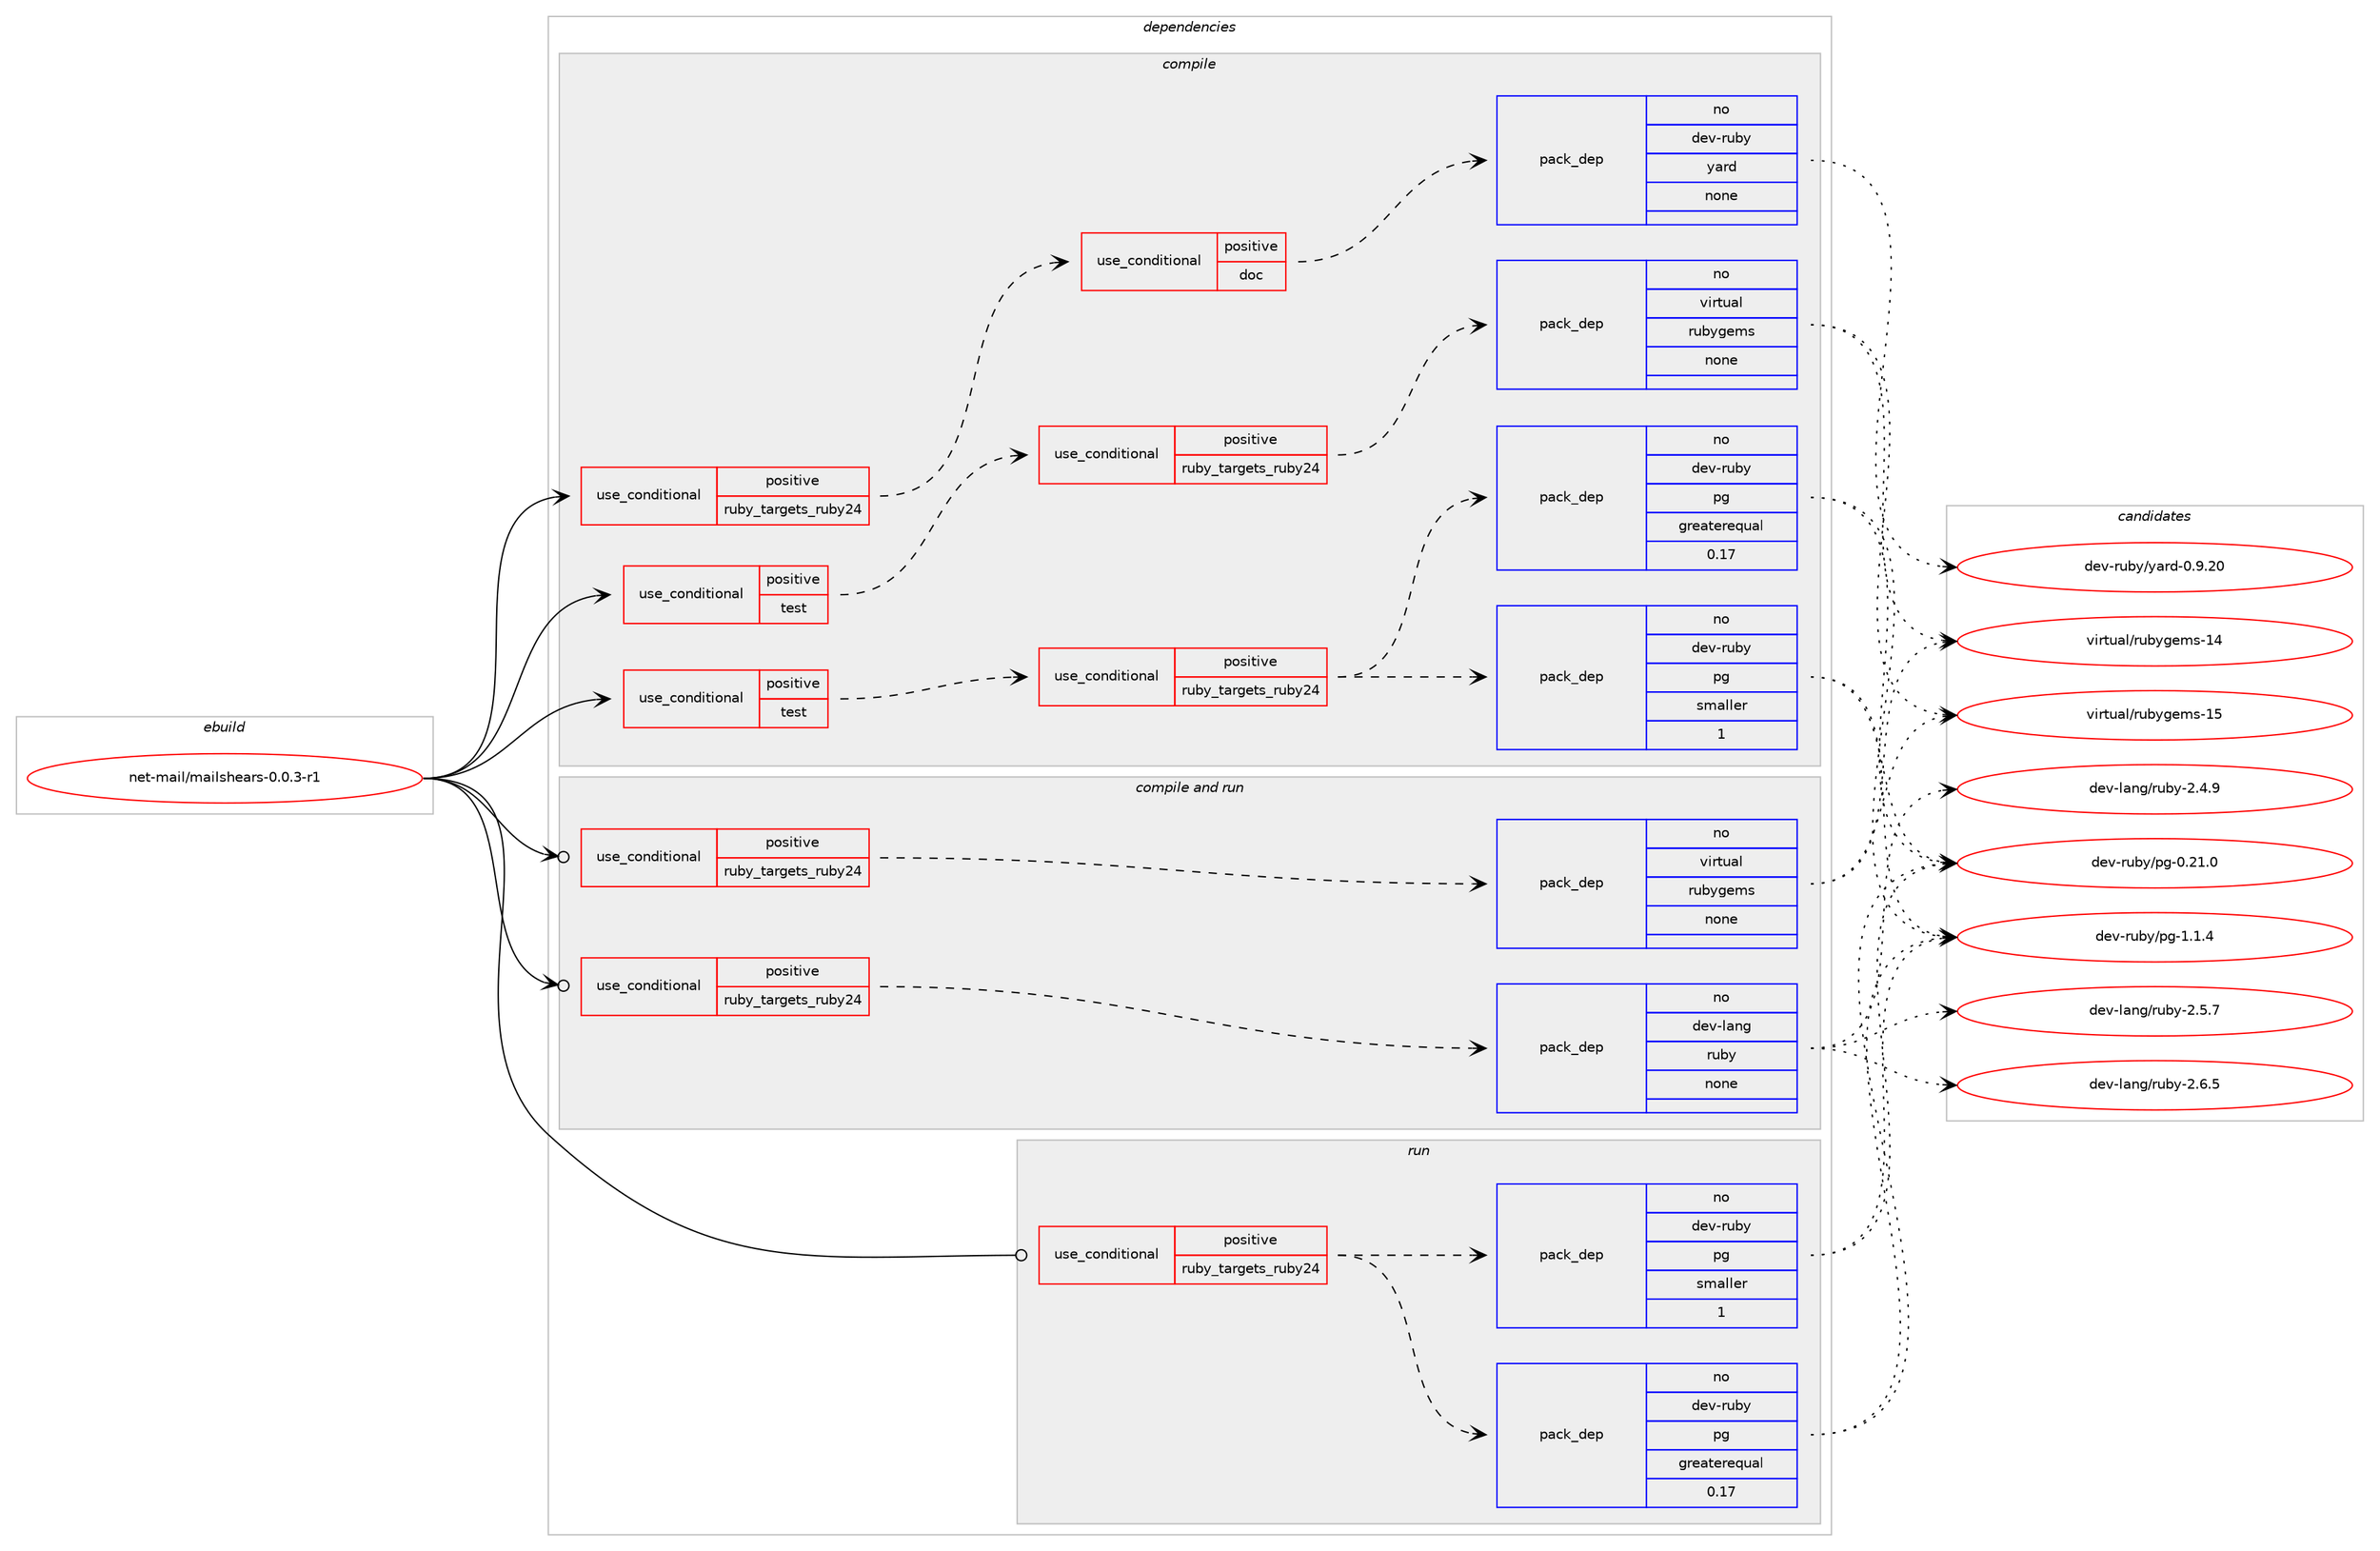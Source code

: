 digraph prolog {

# *************
# Graph options
# *************

newrank=true;
concentrate=true;
compound=true;
graph [rankdir=LR,fontname=Helvetica,fontsize=10,ranksep=1.5];#, ranksep=2.5, nodesep=0.2];
edge  [arrowhead=vee];
node  [fontname=Helvetica,fontsize=10];

# **********
# The ebuild
# **********

subgraph cluster_leftcol {
color=gray;
rank=same;
label=<<i>ebuild</i>>;
id [label="net-mail/mailshears-0.0.3-r1", color=red, width=4, href="../net-mail/mailshears-0.0.3-r1.svg"];
}

# ****************
# The dependencies
# ****************

subgraph cluster_midcol {
color=gray;
label=<<i>dependencies</i>>;
subgraph cluster_compile {
fillcolor="#eeeeee";
style=filled;
label=<<i>compile</i>>;
subgraph cond202426 {
dependency830137 [label=<<TABLE BORDER="0" CELLBORDER="1" CELLSPACING="0" CELLPADDING="4"><TR><TD ROWSPAN="3" CELLPADDING="10">use_conditional</TD></TR><TR><TD>positive</TD></TR><TR><TD>ruby_targets_ruby24</TD></TR></TABLE>>, shape=none, color=red];
subgraph cond202427 {
dependency830138 [label=<<TABLE BORDER="0" CELLBORDER="1" CELLSPACING="0" CELLPADDING="4"><TR><TD ROWSPAN="3" CELLPADDING="10">use_conditional</TD></TR><TR><TD>positive</TD></TR><TR><TD>doc</TD></TR></TABLE>>, shape=none, color=red];
subgraph pack613148 {
dependency830139 [label=<<TABLE BORDER="0" CELLBORDER="1" CELLSPACING="0" CELLPADDING="4" WIDTH="220"><TR><TD ROWSPAN="6" CELLPADDING="30">pack_dep</TD></TR><TR><TD WIDTH="110">no</TD></TR><TR><TD>dev-ruby</TD></TR><TR><TD>yard</TD></TR><TR><TD>none</TD></TR><TR><TD></TD></TR></TABLE>>, shape=none, color=blue];
}
dependency830138:e -> dependency830139:w [weight=20,style="dashed",arrowhead="vee"];
}
dependency830137:e -> dependency830138:w [weight=20,style="dashed",arrowhead="vee"];
}
id:e -> dependency830137:w [weight=20,style="solid",arrowhead="vee"];
subgraph cond202428 {
dependency830140 [label=<<TABLE BORDER="0" CELLBORDER="1" CELLSPACING="0" CELLPADDING="4"><TR><TD ROWSPAN="3" CELLPADDING="10">use_conditional</TD></TR><TR><TD>positive</TD></TR><TR><TD>test</TD></TR></TABLE>>, shape=none, color=red];
subgraph cond202429 {
dependency830141 [label=<<TABLE BORDER="0" CELLBORDER="1" CELLSPACING="0" CELLPADDING="4"><TR><TD ROWSPAN="3" CELLPADDING="10">use_conditional</TD></TR><TR><TD>positive</TD></TR><TR><TD>ruby_targets_ruby24</TD></TR></TABLE>>, shape=none, color=red];
subgraph pack613149 {
dependency830142 [label=<<TABLE BORDER="0" CELLBORDER="1" CELLSPACING="0" CELLPADDING="4" WIDTH="220"><TR><TD ROWSPAN="6" CELLPADDING="30">pack_dep</TD></TR><TR><TD WIDTH="110">no</TD></TR><TR><TD>dev-ruby</TD></TR><TR><TD>pg</TD></TR><TR><TD>greaterequal</TD></TR><TR><TD>0.17</TD></TR></TABLE>>, shape=none, color=blue];
}
dependency830141:e -> dependency830142:w [weight=20,style="dashed",arrowhead="vee"];
subgraph pack613150 {
dependency830143 [label=<<TABLE BORDER="0" CELLBORDER="1" CELLSPACING="0" CELLPADDING="4" WIDTH="220"><TR><TD ROWSPAN="6" CELLPADDING="30">pack_dep</TD></TR><TR><TD WIDTH="110">no</TD></TR><TR><TD>dev-ruby</TD></TR><TR><TD>pg</TD></TR><TR><TD>smaller</TD></TR><TR><TD>1</TD></TR></TABLE>>, shape=none, color=blue];
}
dependency830141:e -> dependency830143:w [weight=20,style="dashed",arrowhead="vee"];
}
dependency830140:e -> dependency830141:w [weight=20,style="dashed",arrowhead="vee"];
}
id:e -> dependency830140:w [weight=20,style="solid",arrowhead="vee"];
subgraph cond202430 {
dependency830144 [label=<<TABLE BORDER="0" CELLBORDER="1" CELLSPACING="0" CELLPADDING="4"><TR><TD ROWSPAN="3" CELLPADDING="10">use_conditional</TD></TR><TR><TD>positive</TD></TR><TR><TD>test</TD></TR></TABLE>>, shape=none, color=red];
subgraph cond202431 {
dependency830145 [label=<<TABLE BORDER="0" CELLBORDER="1" CELLSPACING="0" CELLPADDING="4"><TR><TD ROWSPAN="3" CELLPADDING="10">use_conditional</TD></TR><TR><TD>positive</TD></TR><TR><TD>ruby_targets_ruby24</TD></TR></TABLE>>, shape=none, color=red];
subgraph pack613151 {
dependency830146 [label=<<TABLE BORDER="0" CELLBORDER="1" CELLSPACING="0" CELLPADDING="4" WIDTH="220"><TR><TD ROWSPAN="6" CELLPADDING="30">pack_dep</TD></TR><TR><TD WIDTH="110">no</TD></TR><TR><TD>virtual</TD></TR><TR><TD>rubygems</TD></TR><TR><TD>none</TD></TR><TR><TD></TD></TR></TABLE>>, shape=none, color=blue];
}
dependency830145:e -> dependency830146:w [weight=20,style="dashed",arrowhead="vee"];
}
dependency830144:e -> dependency830145:w [weight=20,style="dashed",arrowhead="vee"];
}
id:e -> dependency830144:w [weight=20,style="solid",arrowhead="vee"];
}
subgraph cluster_compileandrun {
fillcolor="#eeeeee";
style=filled;
label=<<i>compile and run</i>>;
subgraph cond202432 {
dependency830147 [label=<<TABLE BORDER="0" CELLBORDER="1" CELLSPACING="0" CELLPADDING="4"><TR><TD ROWSPAN="3" CELLPADDING="10">use_conditional</TD></TR><TR><TD>positive</TD></TR><TR><TD>ruby_targets_ruby24</TD></TR></TABLE>>, shape=none, color=red];
subgraph pack613152 {
dependency830148 [label=<<TABLE BORDER="0" CELLBORDER="1" CELLSPACING="0" CELLPADDING="4" WIDTH="220"><TR><TD ROWSPAN="6" CELLPADDING="30">pack_dep</TD></TR><TR><TD WIDTH="110">no</TD></TR><TR><TD>dev-lang</TD></TR><TR><TD>ruby</TD></TR><TR><TD>none</TD></TR><TR><TD></TD></TR></TABLE>>, shape=none, color=blue];
}
dependency830147:e -> dependency830148:w [weight=20,style="dashed",arrowhead="vee"];
}
id:e -> dependency830147:w [weight=20,style="solid",arrowhead="odotvee"];
subgraph cond202433 {
dependency830149 [label=<<TABLE BORDER="0" CELLBORDER="1" CELLSPACING="0" CELLPADDING="4"><TR><TD ROWSPAN="3" CELLPADDING="10">use_conditional</TD></TR><TR><TD>positive</TD></TR><TR><TD>ruby_targets_ruby24</TD></TR></TABLE>>, shape=none, color=red];
subgraph pack613153 {
dependency830150 [label=<<TABLE BORDER="0" CELLBORDER="1" CELLSPACING="0" CELLPADDING="4" WIDTH="220"><TR><TD ROWSPAN="6" CELLPADDING="30">pack_dep</TD></TR><TR><TD WIDTH="110">no</TD></TR><TR><TD>virtual</TD></TR><TR><TD>rubygems</TD></TR><TR><TD>none</TD></TR><TR><TD></TD></TR></TABLE>>, shape=none, color=blue];
}
dependency830149:e -> dependency830150:w [weight=20,style="dashed",arrowhead="vee"];
}
id:e -> dependency830149:w [weight=20,style="solid",arrowhead="odotvee"];
}
subgraph cluster_run {
fillcolor="#eeeeee";
style=filled;
label=<<i>run</i>>;
subgraph cond202434 {
dependency830151 [label=<<TABLE BORDER="0" CELLBORDER="1" CELLSPACING="0" CELLPADDING="4"><TR><TD ROWSPAN="3" CELLPADDING="10">use_conditional</TD></TR><TR><TD>positive</TD></TR><TR><TD>ruby_targets_ruby24</TD></TR></TABLE>>, shape=none, color=red];
subgraph pack613154 {
dependency830152 [label=<<TABLE BORDER="0" CELLBORDER="1" CELLSPACING="0" CELLPADDING="4" WIDTH="220"><TR><TD ROWSPAN="6" CELLPADDING="30">pack_dep</TD></TR><TR><TD WIDTH="110">no</TD></TR><TR><TD>dev-ruby</TD></TR><TR><TD>pg</TD></TR><TR><TD>greaterequal</TD></TR><TR><TD>0.17</TD></TR></TABLE>>, shape=none, color=blue];
}
dependency830151:e -> dependency830152:w [weight=20,style="dashed",arrowhead="vee"];
subgraph pack613155 {
dependency830153 [label=<<TABLE BORDER="0" CELLBORDER="1" CELLSPACING="0" CELLPADDING="4" WIDTH="220"><TR><TD ROWSPAN="6" CELLPADDING="30">pack_dep</TD></TR><TR><TD WIDTH="110">no</TD></TR><TR><TD>dev-ruby</TD></TR><TR><TD>pg</TD></TR><TR><TD>smaller</TD></TR><TR><TD>1</TD></TR></TABLE>>, shape=none, color=blue];
}
dependency830151:e -> dependency830153:w [weight=20,style="dashed",arrowhead="vee"];
}
id:e -> dependency830151:w [weight=20,style="solid",arrowhead="odot"];
}
}

# **************
# The candidates
# **************

subgraph cluster_choices {
rank=same;
color=gray;
label=<<i>candidates</i>>;

subgraph choice613148 {
color=black;
nodesep=1;
choice1001011184511411798121471219711410045484657465048 [label="dev-ruby/yard-0.9.20", color=red, width=4,href="../dev-ruby/yard-0.9.20.svg"];
dependency830139:e -> choice1001011184511411798121471219711410045484657465048:w [style=dotted,weight="100"];
}
subgraph choice613149 {
color=black;
nodesep=1;
choice10010111845114117981214711210345484650494648 [label="dev-ruby/pg-0.21.0", color=red, width=4,href="../dev-ruby/pg-0.21.0.svg"];
choice100101118451141179812147112103454946494652 [label="dev-ruby/pg-1.1.4", color=red, width=4,href="../dev-ruby/pg-1.1.4.svg"];
dependency830142:e -> choice10010111845114117981214711210345484650494648:w [style=dotted,weight="100"];
dependency830142:e -> choice100101118451141179812147112103454946494652:w [style=dotted,weight="100"];
}
subgraph choice613150 {
color=black;
nodesep=1;
choice10010111845114117981214711210345484650494648 [label="dev-ruby/pg-0.21.0", color=red, width=4,href="../dev-ruby/pg-0.21.0.svg"];
choice100101118451141179812147112103454946494652 [label="dev-ruby/pg-1.1.4", color=red, width=4,href="../dev-ruby/pg-1.1.4.svg"];
dependency830143:e -> choice10010111845114117981214711210345484650494648:w [style=dotted,weight="100"];
dependency830143:e -> choice100101118451141179812147112103454946494652:w [style=dotted,weight="100"];
}
subgraph choice613151 {
color=black;
nodesep=1;
choice118105114116117971084711411798121103101109115454952 [label="virtual/rubygems-14", color=red, width=4,href="../virtual/rubygems-14.svg"];
choice118105114116117971084711411798121103101109115454953 [label="virtual/rubygems-15", color=red, width=4,href="../virtual/rubygems-15.svg"];
dependency830146:e -> choice118105114116117971084711411798121103101109115454952:w [style=dotted,weight="100"];
dependency830146:e -> choice118105114116117971084711411798121103101109115454953:w [style=dotted,weight="100"];
}
subgraph choice613152 {
color=black;
nodesep=1;
choice10010111845108971101034711411798121455046524657 [label="dev-lang/ruby-2.4.9", color=red, width=4,href="../dev-lang/ruby-2.4.9.svg"];
choice10010111845108971101034711411798121455046534655 [label="dev-lang/ruby-2.5.7", color=red, width=4,href="../dev-lang/ruby-2.5.7.svg"];
choice10010111845108971101034711411798121455046544653 [label="dev-lang/ruby-2.6.5", color=red, width=4,href="../dev-lang/ruby-2.6.5.svg"];
dependency830148:e -> choice10010111845108971101034711411798121455046524657:w [style=dotted,weight="100"];
dependency830148:e -> choice10010111845108971101034711411798121455046534655:w [style=dotted,weight="100"];
dependency830148:e -> choice10010111845108971101034711411798121455046544653:w [style=dotted,weight="100"];
}
subgraph choice613153 {
color=black;
nodesep=1;
choice118105114116117971084711411798121103101109115454952 [label="virtual/rubygems-14", color=red, width=4,href="../virtual/rubygems-14.svg"];
choice118105114116117971084711411798121103101109115454953 [label="virtual/rubygems-15", color=red, width=4,href="../virtual/rubygems-15.svg"];
dependency830150:e -> choice118105114116117971084711411798121103101109115454952:w [style=dotted,weight="100"];
dependency830150:e -> choice118105114116117971084711411798121103101109115454953:w [style=dotted,weight="100"];
}
subgraph choice613154 {
color=black;
nodesep=1;
choice10010111845114117981214711210345484650494648 [label="dev-ruby/pg-0.21.0", color=red, width=4,href="../dev-ruby/pg-0.21.0.svg"];
choice100101118451141179812147112103454946494652 [label="dev-ruby/pg-1.1.4", color=red, width=4,href="../dev-ruby/pg-1.1.4.svg"];
dependency830152:e -> choice10010111845114117981214711210345484650494648:w [style=dotted,weight="100"];
dependency830152:e -> choice100101118451141179812147112103454946494652:w [style=dotted,weight="100"];
}
subgraph choice613155 {
color=black;
nodesep=1;
choice10010111845114117981214711210345484650494648 [label="dev-ruby/pg-0.21.0", color=red, width=4,href="../dev-ruby/pg-0.21.0.svg"];
choice100101118451141179812147112103454946494652 [label="dev-ruby/pg-1.1.4", color=red, width=4,href="../dev-ruby/pg-1.1.4.svg"];
dependency830153:e -> choice10010111845114117981214711210345484650494648:w [style=dotted,weight="100"];
dependency830153:e -> choice100101118451141179812147112103454946494652:w [style=dotted,weight="100"];
}
}

}
